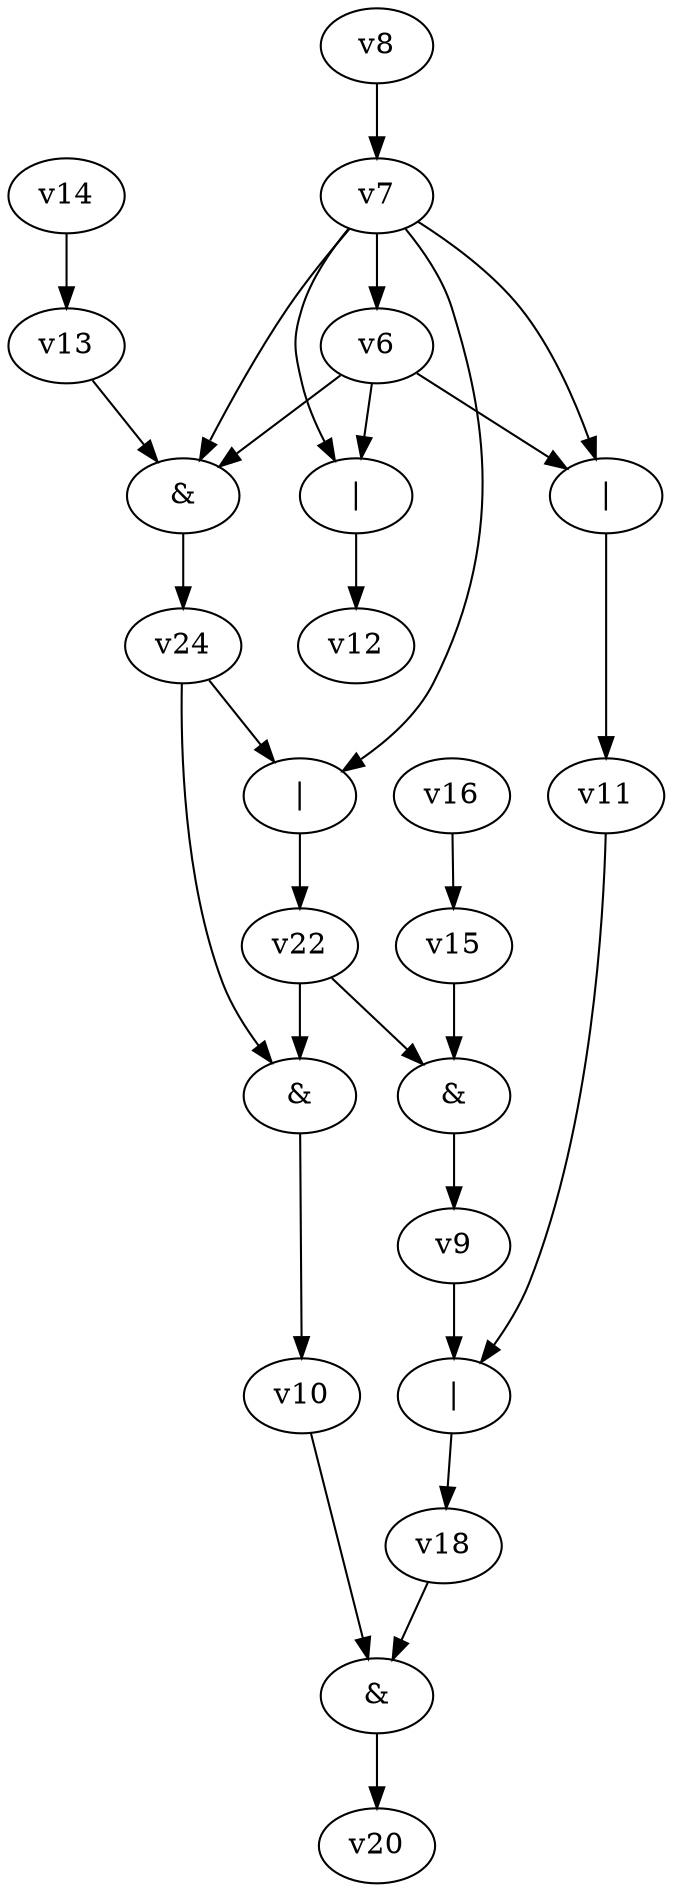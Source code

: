 digraph G { 
v0 [label="&"]; 
v1 [label="&"]; 
v2 [label="|"]; 
v3 [label="|"]; 
v17 [label="|"]; 
v19 [label="&"]; 
v21 [label="|"]; 
v23 [label="&"]; 
v0 -> v9 -> v17 -> v18 -> v19 -> v20;
v1 -> v10 -> v19;
v2 -> v11 -> v17;
v3 -> v12;
v6 -> v2;
v6 -> v3;
v6 -> v23 -> v24;
v7 -> v2;
v7 -> v3;
v7 -> v6;
v7 -> v21 -> v22;
v7 -> v23;
v8 -> v7;
v13 -> v23;
v14 -> v13;
v15 -> v0;
v16 -> v15;
v22 -> v0;
v22 -> v1;
v24 -> v1;
v24 -> v21;
}